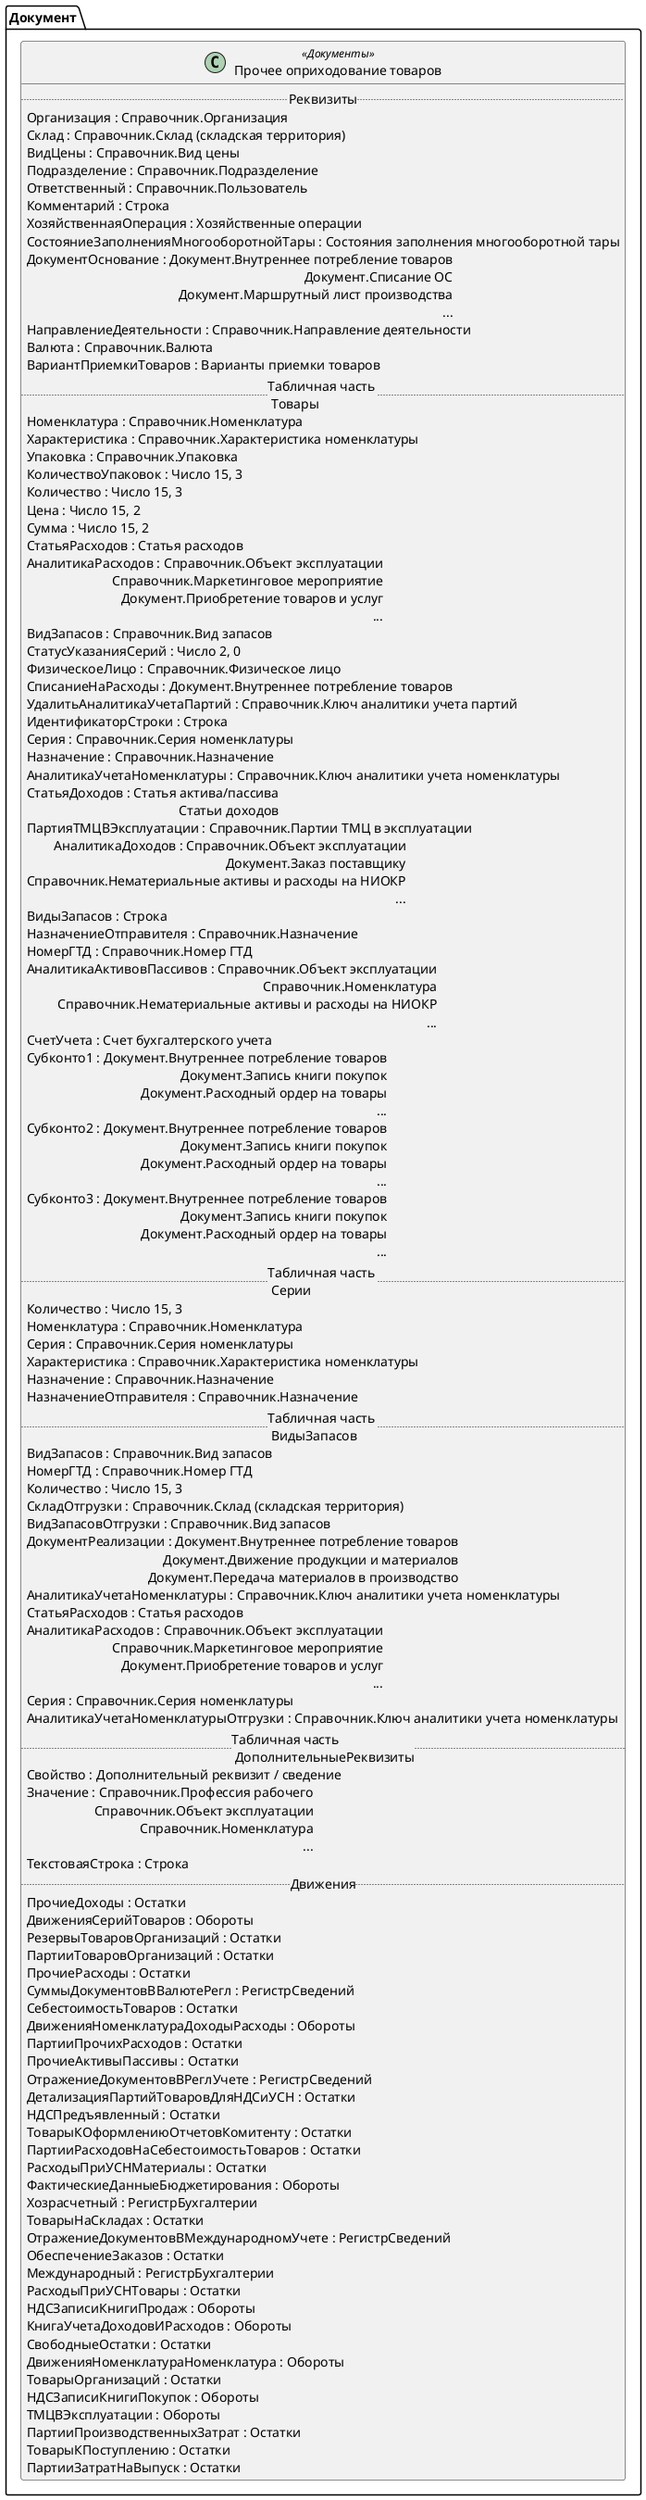 ﻿@startuml ПрочееОприходованиеТоваров
'!include templates.wsd
'..\include templates.wsd
class Документ.ПрочееОприходованиеТоваров as "Прочее оприходование товаров" <<Документы>>
{
..Реквизиты..
Организация : Справочник.Организация
Склад : Справочник.Склад (складская территория)
ВидЦены : Справочник.Вид цены
Подразделение : Справочник.Подразделение
Ответственный : Справочник.Пользователь
Комментарий : Строка
ХозяйственнаяОперация : Хозяйственные операции
СостояниеЗаполненияМногооборотнойТары : Состояния заполнения многооборотной тары
ДокументОснование : Документ.Внутреннее потребление товаров\rДокумент.Списание ОС\rДокумент.Маршрутный лист производства\r...
НаправлениеДеятельности : Справочник.Направление деятельности
Валюта : Справочник.Валюта
ВариантПриемкиТоваров : Варианты приемки товаров
..Табличная часть \n Товары..
Номенклатура : Справочник.Номенклатура
Характеристика : Справочник.Характеристика номенклатуры
Упаковка : Справочник.Упаковка
КоличествоУпаковок : Число 15, 3
Количество : Число 15, 3
Цена : Число 15, 2
Сумма : Число 15, 2
СтатьяРасходов : Статья расходов
АналитикаРасходов : Справочник.Объект эксплуатации\rСправочник.Маркетинговое мероприятие\rДокумент.Приобретение товаров и услуг\r...
ВидЗапасов : Справочник.Вид запасов
СтатусУказанияСерий : Число 2, 0
ФизическоеЛицо : Справочник.Физическое лицо
СписаниеНаРасходы : Документ.Внутреннее потребление товаров
УдалитьАналитикаУчетаПартий : Справочник.Ключ аналитики учета партий
ИдентификаторСтроки : Строка
Серия : Справочник.Серия номенклатуры
Назначение : Справочник.Назначение
АналитикаУчетаНоменклатуры : Справочник.Ключ аналитики учета номенклатуры
СтатьяДоходов : Статья актива/пассива\rСтатьи доходов
ПартияТМЦВЭксплуатации : Справочник.Партии ТМЦ в эксплуатации
АналитикаДоходов : Справочник.Объект эксплуатации\rДокумент.Заказ поставщику\rСправочник.Нематериальные активы и расходы на НИОКР\r...
ВидыЗапасов : Строка
НазначениеОтправителя : Справочник.Назначение
НомерГТД : Справочник.Номер ГТД
АналитикаАктивовПассивов : Справочник.Объект эксплуатации\rСправочник.Номенклатура\rСправочник.Нематериальные активы и расходы на НИОКР\r...
СчетУчета : Счет бухгалтерского учета
Субконто1 : Документ.Внутреннее потребление товаров\rДокумент.Запись книги покупок\rДокумент.Расходный ордер на товары\r...
Субконто2 : Документ.Внутреннее потребление товаров\rДокумент.Запись книги покупок\rДокумент.Расходный ордер на товары\r...
Субконто3 : Документ.Внутреннее потребление товаров\rДокумент.Запись книги покупок\rДокумент.Расходный ордер на товары\r...
..Табличная часть \n Серии..
Количество : Число 15, 3
Номенклатура : Справочник.Номенклатура
Серия : Справочник.Серия номенклатуры
Характеристика : Справочник.Характеристика номенклатуры
Назначение : Справочник.Назначение
НазначениеОтправителя : Справочник.Назначение
..Табличная часть \n ВидыЗапасов..
ВидЗапасов : Справочник.Вид запасов
НомерГТД : Справочник.Номер ГТД
Количество : Число 15, 3
СкладОтгрузки : Справочник.Склад (складская территория)
ВидЗапасовОтгрузки : Справочник.Вид запасов
ДокументРеализации : Документ.Внутреннее потребление товаров\rДокумент.Движение продукции и материалов\rДокумент.Передача материалов в производство
АналитикаУчетаНоменклатуры : Справочник.Ключ аналитики учета номенклатуры
СтатьяРасходов : Статья расходов
АналитикаРасходов : Справочник.Объект эксплуатации\rСправочник.Маркетинговое мероприятие\rДокумент.Приобретение товаров и услуг\r...
Серия : Справочник.Серия номенклатуры
АналитикаУчетаНоменклатурыОтгрузки : Справочник.Ключ аналитики учета номенклатуры
..Табличная часть \n ДополнительныеРеквизиты..
Свойство : Дополнительный реквизит / сведение
Значение : Справочник.Профессия рабочего\rСправочник.Объект эксплуатации\rСправочник.Номенклатура\r...
ТекстоваяСтрока : Строка
..Движения..
ПрочиеДоходы : Остатки
ДвиженияСерийТоваров : Обороты
РезервыТоваровОрганизаций : Остатки
ПартииТоваровОрганизаций : Остатки
ПрочиеРасходы : Остатки
СуммыДокументовВВалютеРегл : РегистрСведений
СебестоимостьТоваров : Остатки
ДвиженияНоменклатураДоходыРасходы : Обороты
ПартииПрочихРасходов : Остатки
ПрочиеАктивыПассивы : Остатки
ОтражениеДокументовВРеглУчете : РегистрСведений
ДетализацияПартийТоваровДляНДСиУСН : Остатки
НДСПредъявленный : Остатки
ТоварыКОформлениюОтчетовКомитенту : Остатки
ПартииРасходовНаСебестоимостьТоваров : Остатки
РасходыПриУСНМатериалы : Остатки
ФактическиеДанныеБюджетирования : Обороты
Хозрасчетный : РегистрБухгалтерии
ТоварыНаСкладах : Остатки
ОтражениеДокументовВМеждународномУчете : РегистрСведений
ОбеспечениеЗаказов : Остатки
Международный : РегистрБухгалтерии
РасходыПриУСНТовары : Остатки
НДСЗаписиКнигиПродаж : Обороты
КнигаУчетаДоходовИРасходов : Обороты
СвободныеОстатки : Остатки
ДвиженияНоменклатураНоменклатура : Обороты
ТоварыОрганизаций : Остатки
НДСЗаписиКнигиПокупок : Обороты
ТМЦВЭксплуатации : Обороты
ПартииПроизводственныхЗатрат : Остатки
ТоварыКПоступлению : Остатки
ПартииЗатратНаВыпуск : Остатки
}
@enduml
